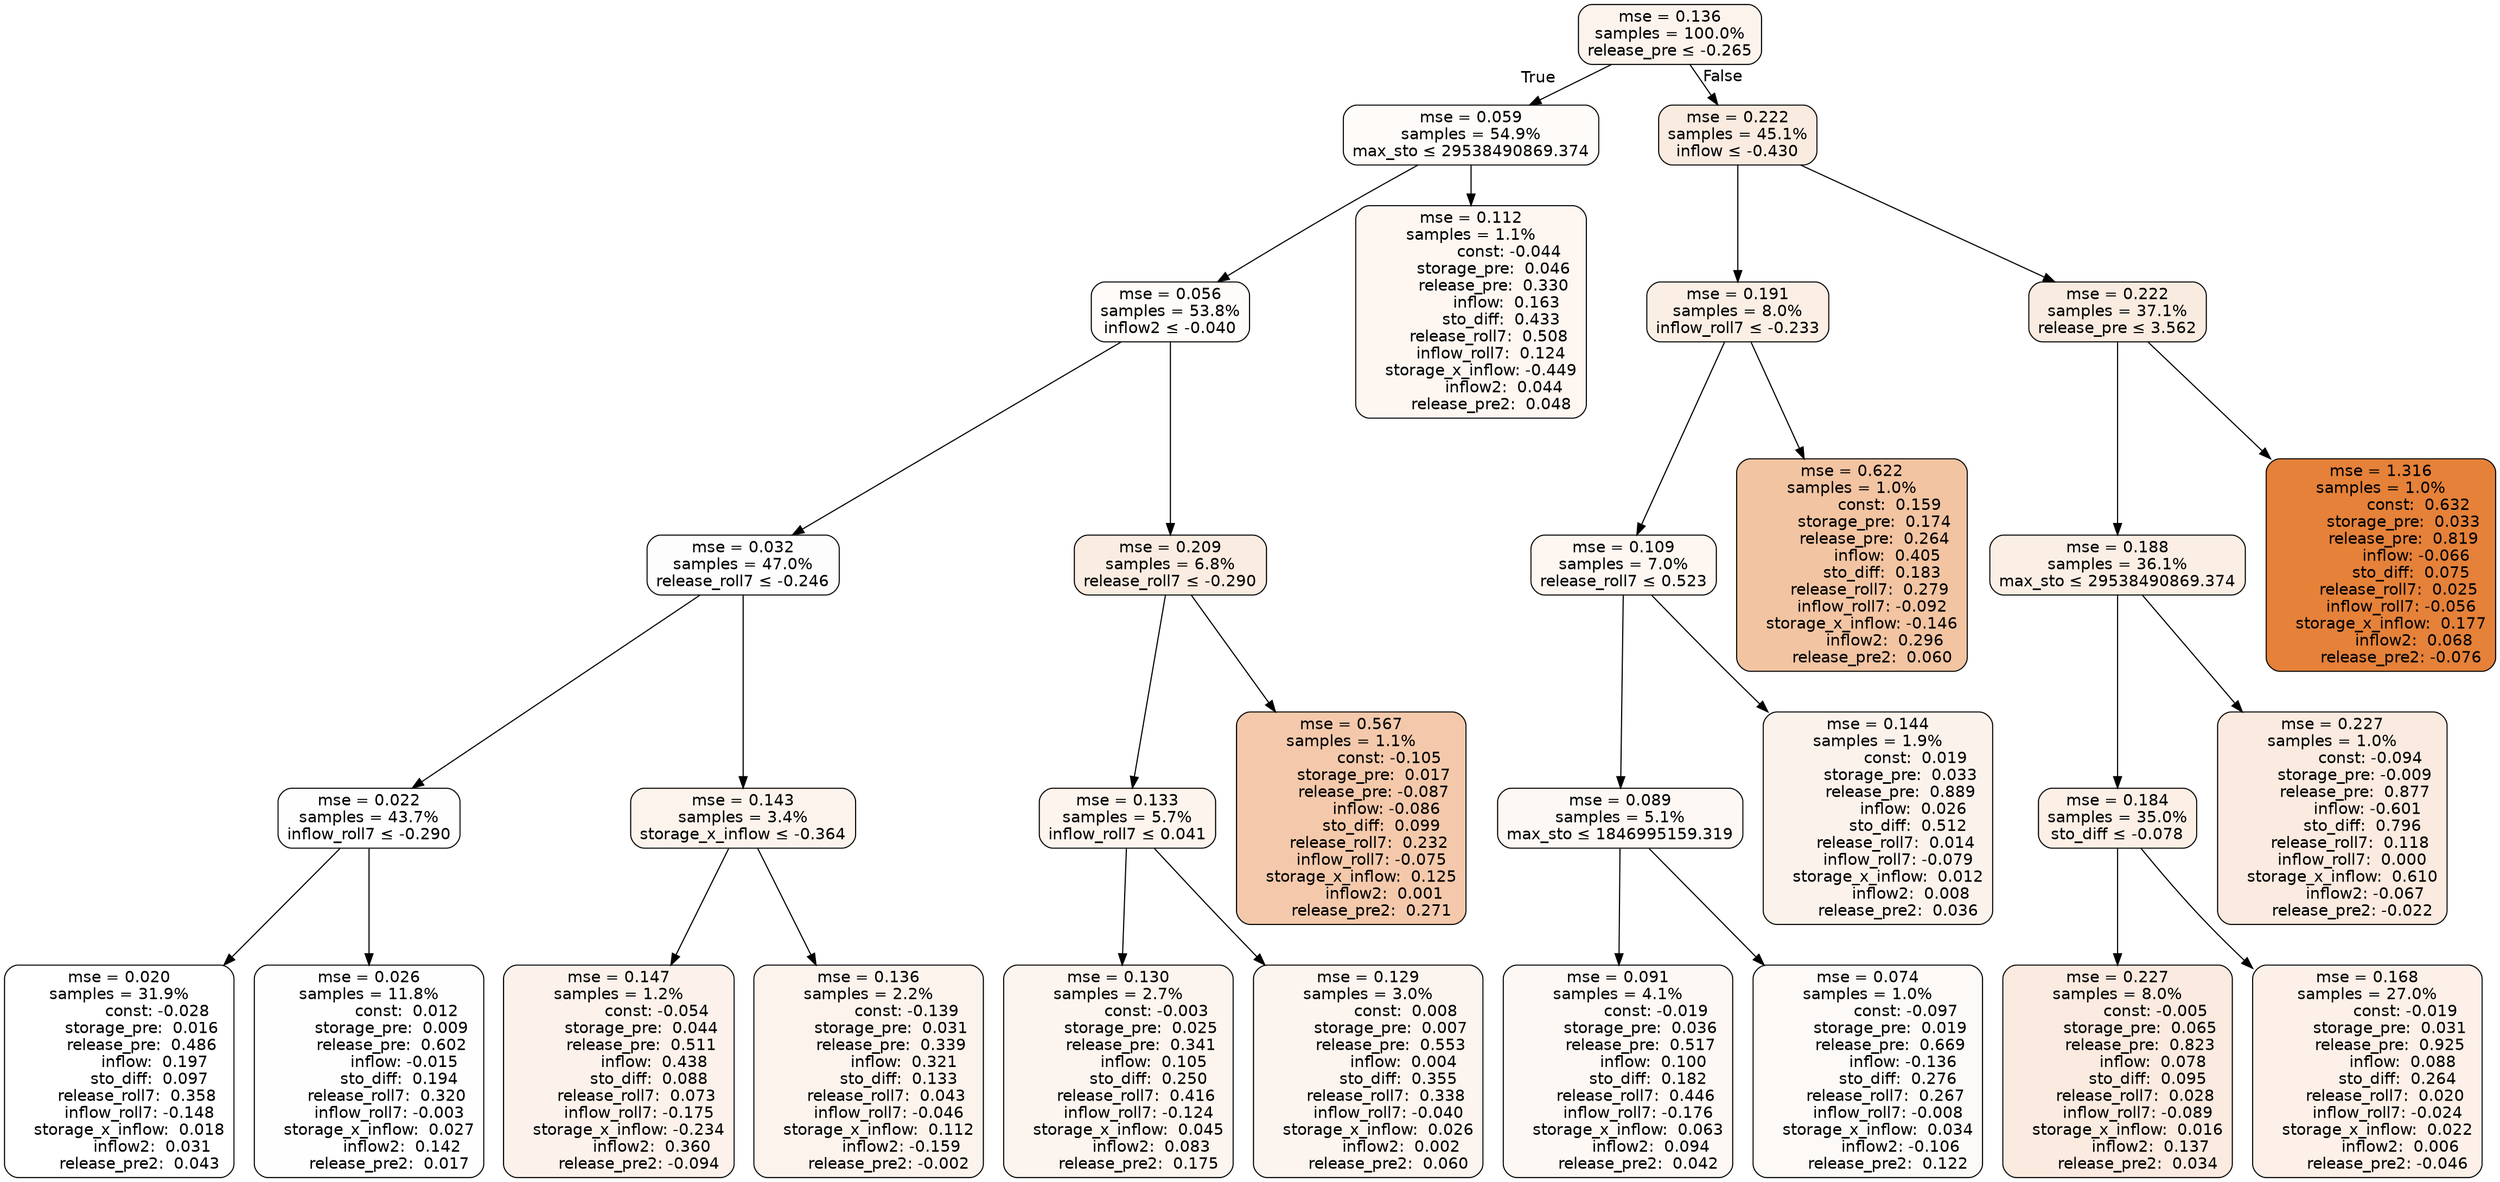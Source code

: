 digraph tree {
bgcolor="transparent"
node [shape=rectangle, style="filled, rounded", color="black", fontname=helvetica] ;
edge [fontname=helvetica] ;
	"0" [label="mse = 0.136
samples = 100.0%
release_pre &le; -0.265", fillcolor="#fcf3ed"]
	"1" [label="mse = 0.059
samples = 54.9%
max_sto &le; 29538490869.374", fillcolor="#fefbf9"]
	"2" [label="mse = 0.056
samples = 53.8%
inflow2 &le; -0.040", fillcolor="#fefbf9"]
	"3" [label="mse = 0.032
samples = 47.0%
release_roll7 &le; -0.246", fillcolor="#fefdfd"]
	"4" [label="mse = 0.022
samples = 43.7%
inflow_roll7 &le; -0.290", fillcolor="#fefefe"]
	"5" [label="mse = 0.020
samples = 31.9%
               const: -0.028
         storage_pre:  0.016
         release_pre:  0.486
              inflow:  0.197
            sto_diff:  0.097
       release_roll7:  0.358
        inflow_roll7: -0.148
    storage_x_inflow:  0.018
             inflow2:  0.031
        release_pre2:  0.043", fillcolor="#ffffff"]
	"6" [label="mse = 0.026
samples = 11.8%
               const:  0.012
         storage_pre:  0.009
         release_pre:  0.602
              inflow: -0.015
            sto_diff:  0.194
       release_roll7:  0.320
        inflow_roll7: -0.003
    storage_x_inflow:  0.027
             inflow2:  0.142
        release_pre2:  0.017", fillcolor="#fefefe"]
	"7" [label="mse = 0.143
samples = 3.4%
storage_x_inflow &le; -0.364", fillcolor="#fcf3ec"]
	"8" [label="mse = 0.147
samples = 1.2%
               const: -0.054
         storage_pre:  0.044
         release_pre:  0.511
              inflow:  0.438
            sto_diff:  0.088
       release_roll7:  0.073
        inflow_roll7: -0.175
    storage_x_inflow: -0.234
             inflow2:  0.360
        release_pre2: -0.094", fillcolor="#fcf2eb"]
	"9" [label="mse = 0.136
samples = 2.2%
               const: -0.139
         storage_pre:  0.031
         release_pre:  0.339
              inflow:  0.321
            sto_diff:  0.133
       release_roll7:  0.043
        inflow_roll7: -0.046
    storage_x_inflow:  0.112
             inflow2: -0.159
        release_pre2: -0.002", fillcolor="#fcf3ed"]
	"10" [label="mse = 0.209
samples = 6.8%
release_roll7 &le; -0.290", fillcolor="#fbece2"]
	"11" [label="mse = 0.133
samples = 5.7%
inflow_roll7 &le; 0.041", fillcolor="#fcf4ed"]
	"12" [label="mse = 0.130
samples = 2.7%
               const: -0.003
         storage_pre:  0.025
         release_pre:  0.341
              inflow:  0.105
            sto_diff:  0.250
       release_roll7:  0.416
        inflow_roll7: -0.124
    storage_x_inflow:  0.045
             inflow2:  0.083
        release_pre2:  0.175", fillcolor="#fcf4ee"]
	"13" [label="mse = 0.129
samples = 3.0%
               const:  0.008
         storage_pre:  0.007
         release_pre:  0.553
              inflow:  0.004
            sto_diff:  0.355
       release_roll7:  0.338
        inflow_roll7: -0.040
    storage_x_inflow:  0.026
             inflow2:  0.002
        release_pre2:  0.060", fillcolor="#fcf4ee"]
	"14" [label="mse = 0.567
samples = 1.1%
               const: -0.105
         storage_pre:  0.017
         release_pre: -0.087
              inflow: -0.086
            sto_diff:  0.099
       release_roll7:  0.232
        inflow_roll7: -0.075
    storage_x_inflow:  0.125
             inflow2:  0.001
        release_pre2:  0.271", fillcolor="#f4c9ab"]
	"15" [label="mse = 0.112
samples = 1.1%
               const: -0.044
         storage_pre:  0.046
         release_pre:  0.330
              inflow:  0.163
            sto_diff:  0.433
       release_roll7:  0.508
        inflow_roll7:  0.124
    storage_x_inflow: -0.449
             inflow2:  0.044
        release_pre2:  0.048", fillcolor="#fdf6f1"]
	"16" [label="mse = 0.222
samples = 45.1%
inflow &le; -0.430", fillcolor="#faebe0"]
	"17" [label="mse = 0.191
samples = 8.0%
inflow_roll7 &le; -0.233", fillcolor="#fbeee4"]
	"18" [label="mse = 0.109
samples = 7.0%
release_roll7 &le; 0.523", fillcolor="#fdf6f1"]
	"19" [label="mse = 0.089
samples = 5.1%
max_sto &le; 1846995159.319", fillcolor="#fdf8f4"]
	"20" [label="mse = 0.091
samples = 4.1%
               const: -0.019
         storage_pre:  0.036
         release_pre:  0.517
              inflow:  0.100
            sto_diff:  0.182
       release_roll7:  0.446
        inflow_roll7: -0.176
    storage_x_inflow:  0.063
             inflow2:  0.094
        release_pre2:  0.042", fillcolor="#fdf8f4"]
	"21" [label="mse = 0.074
samples = 1.0%
               const: -0.097
         storage_pre:  0.019
         release_pre:  0.669
              inflow: -0.136
            sto_diff:  0.276
       release_roll7:  0.267
        inflow_roll7: -0.008
    storage_x_inflow:  0.034
             inflow2: -0.106
        release_pre2:  0.122", fillcolor="#fdf9f6"]
	"22" [label="mse = 0.144
samples = 1.9%
               const:  0.019
         storage_pre:  0.033
         release_pre:  0.889
              inflow:  0.026
            sto_diff:  0.512
       release_roll7:  0.014
        inflow_roll7: -0.079
    storage_x_inflow:  0.012
             inflow2:  0.008
        release_pre2:  0.036", fillcolor="#fcf2ec"]
	"23" [label="mse = 0.622
samples = 1.0%
               const:  0.159
         storage_pre:  0.174
         release_pre:  0.264
              inflow:  0.405
            sto_diff:  0.183
       release_roll7:  0.279
        inflow_roll7: -0.092
    storage_x_inflow: -0.146
             inflow2:  0.296
        release_pre2:  0.060", fillcolor="#f2c4a2"]
	"24" [label="mse = 0.222
samples = 37.1%
release_pre &le; 3.562", fillcolor="#faebe0"]
	"25" [label="mse = 0.188
samples = 36.1%
max_sto &le; 29538490869.374", fillcolor="#fbeee5"]
	"26" [label="mse = 0.184
samples = 35.0%
sto_diff &le; -0.078", fillcolor="#fbefe6"]
	"27" [label="mse = 0.227
samples = 8.0%
               const: -0.005
         storage_pre:  0.065
         release_pre:  0.823
              inflow:  0.078
            sto_diff:  0.095
       release_roll7:  0.028
        inflow_roll7: -0.089
    storage_x_inflow:  0.016
             inflow2:  0.137
        release_pre2:  0.034", fillcolor="#faeadf"]
	"28" [label="mse = 0.168
samples = 27.0%
               const: -0.019
         storage_pre:  0.031
         release_pre:  0.925
              inflow:  0.088
            sto_diff:  0.264
       release_roll7:  0.020
        inflow_roll7: -0.024
    storage_x_inflow:  0.022
             inflow2:  0.006
        release_pre2: -0.046", fillcolor="#fcf0e8"]
	"29" [label="mse = 0.227
samples = 1.0%
               const: -0.094
         storage_pre: -0.009
         release_pre:  0.877
              inflow: -0.601
            sto_diff:  0.796
       release_roll7:  0.118
        inflow_roll7:  0.000
    storage_x_inflow:  0.610
             inflow2: -0.067
        release_pre2: -0.022", fillcolor="#faeadf"]
	"30" [label="mse = 1.316
samples = 1.0%
               const:  0.632
         storage_pre:  0.033
         release_pre:  0.819
              inflow: -0.066
            sto_diff:  0.075
       release_roll7:  0.025
        inflow_roll7: -0.056
    storage_x_inflow:  0.177
             inflow2:  0.068
        release_pre2: -0.076", fillcolor="#e58139"]

	"0" -> "1" [labeldistance=2.5, labelangle=45, headlabel="True"]
	"1" -> "2"
	"2" -> "3"
	"3" -> "4"
	"4" -> "5"
	"4" -> "6"
	"3" -> "7"
	"7" -> "8"
	"7" -> "9"
	"2" -> "10"
	"10" -> "11"
	"11" -> "12"
	"11" -> "13"
	"10" -> "14"
	"1" -> "15"
	"0" -> "16" [labeldistance=2.5, labelangle=-45, headlabel="False"]
	"16" -> "17"
	"17" -> "18"
	"18" -> "19"
	"19" -> "20"
	"19" -> "21"
	"18" -> "22"
	"17" -> "23"
	"16" -> "24"
	"24" -> "25"
	"25" -> "26"
	"26" -> "27"
	"26" -> "28"
	"25" -> "29"
	"24" -> "30"
}
